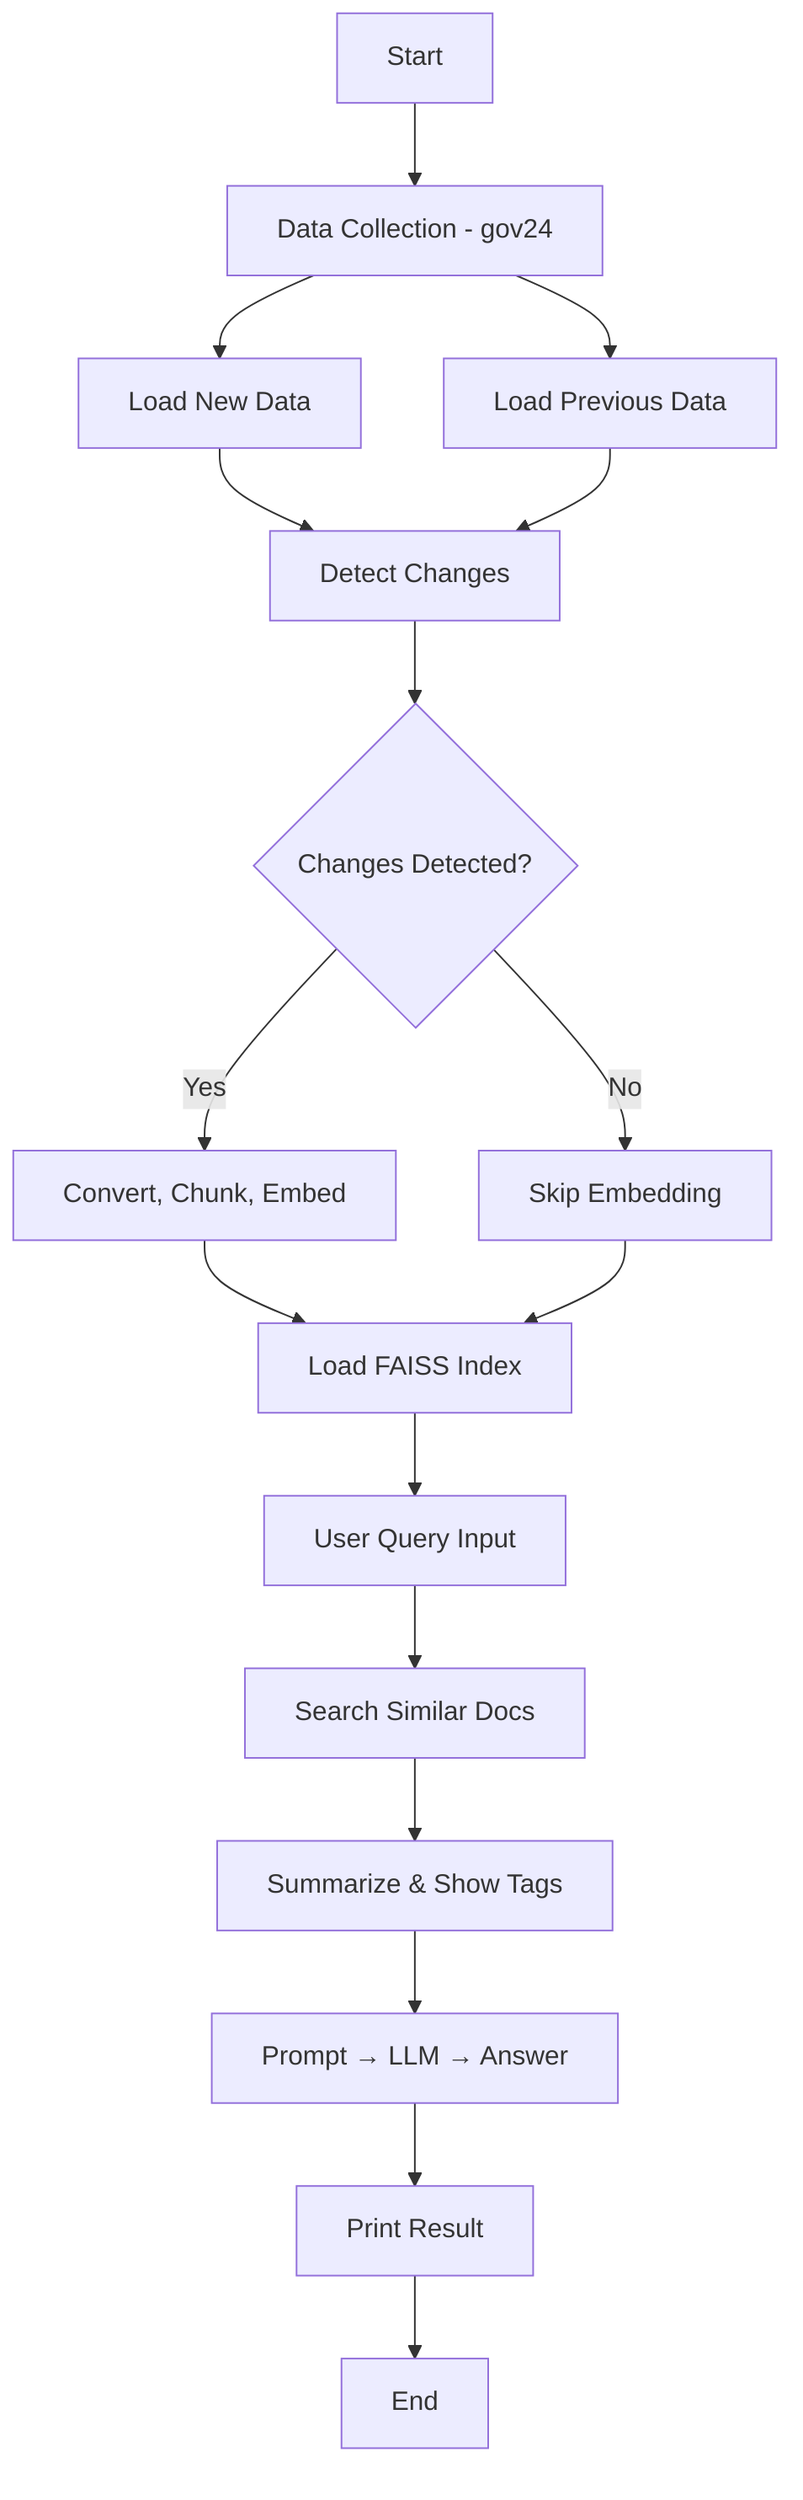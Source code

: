 graph TD

A[Start] --> B[Data Collection - gov24]
B --> C[Load New Data]
B --> D[Load Previous Data]
C & D --> E[Detect Changes]

E --> F{Changes Detected?}
F -- Yes --> G[Convert, Chunk, Embed]
F -- No --> H[Skip Embedding]

G & H --> I[Load FAISS Index]
I --> J[User Query Input]
J --> K[Search Similar Docs]
K --> L[Summarize & Show Tags]
L --> M[Prompt → LLM → Answer]
M --> N[Print Result]
N --> O[End]